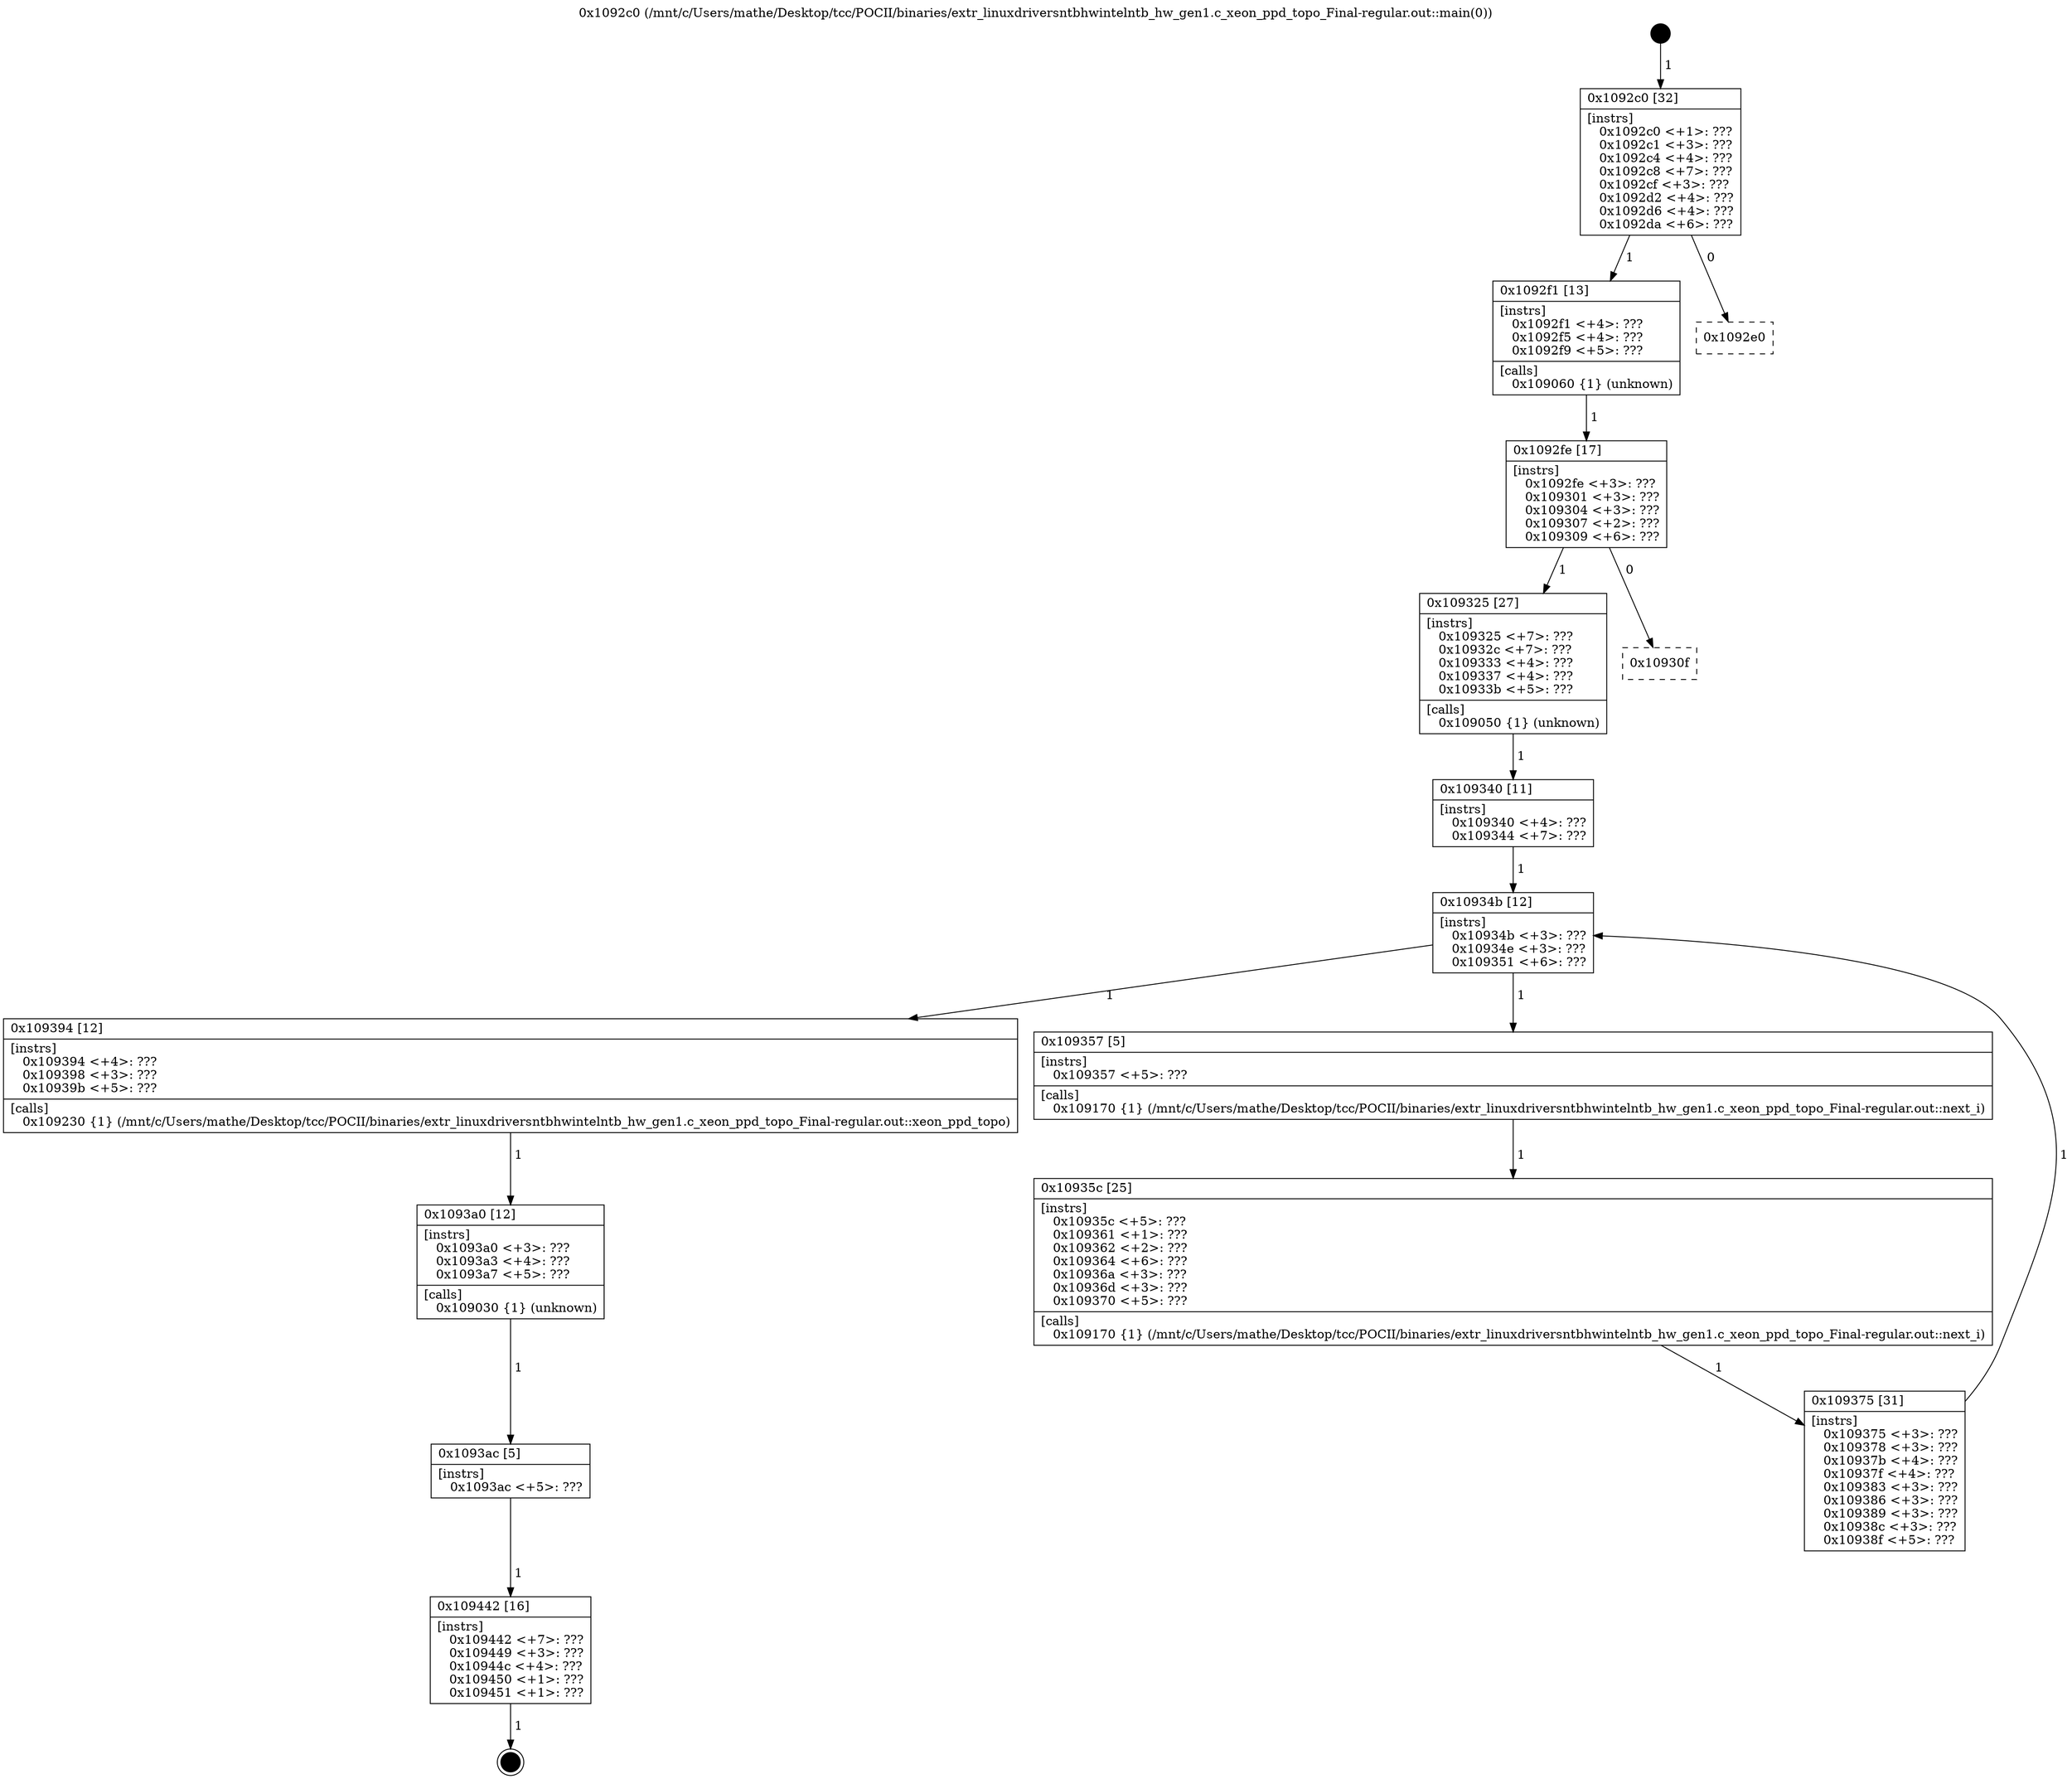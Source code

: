 digraph "0x1092c0" {
  label = "0x1092c0 (/mnt/c/Users/mathe/Desktop/tcc/POCII/binaries/extr_linuxdriversntbhwintelntb_hw_gen1.c_xeon_ppd_topo_Final-regular.out::main(0))"
  labelloc = "t"
  node[shape=record]

  Entry [label="",width=0.3,height=0.3,shape=circle,fillcolor=black,style=filled]
  "0x1092c0" [label="{
     0x1092c0 [32]\l
     | [instrs]\l
     &nbsp;&nbsp;0x1092c0 \<+1\>: ???\l
     &nbsp;&nbsp;0x1092c1 \<+3\>: ???\l
     &nbsp;&nbsp;0x1092c4 \<+4\>: ???\l
     &nbsp;&nbsp;0x1092c8 \<+7\>: ???\l
     &nbsp;&nbsp;0x1092cf \<+3\>: ???\l
     &nbsp;&nbsp;0x1092d2 \<+4\>: ???\l
     &nbsp;&nbsp;0x1092d6 \<+4\>: ???\l
     &nbsp;&nbsp;0x1092da \<+6\>: ???\l
  }"]
  "0x1092f1" [label="{
     0x1092f1 [13]\l
     | [instrs]\l
     &nbsp;&nbsp;0x1092f1 \<+4\>: ???\l
     &nbsp;&nbsp;0x1092f5 \<+4\>: ???\l
     &nbsp;&nbsp;0x1092f9 \<+5\>: ???\l
     | [calls]\l
     &nbsp;&nbsp;0x109060 \{1\} (unknown)\l
  }"]
  "0x1092e0" [label="{
     0x1092e0\l
  }", style=dashed]
  "0x1092fe" [label="{
     0x1092fe [17]\l
     | [instrs]\l
     &nbsp;&nbsp;0x1092fe \<+3\>: ???\l
     &nbsp;&nbsp;0x109301 \<+3\>: ???\l
     &nbsp;&nbsp;0x109304 \<+3\>: ???\l
     &nbsp;&nbsp;0x109307 \<+2\>: ???\l
     &nbsp;&nbsp;0x109309 \<+6\>: ???\l
  }"]
  "0x109325" [label="{
     0x109325 [27]\l
     | [instrs]\l
     &nbsp;&nbsp;0x109325 \<+7\>: ???\l
     &nbsp;&nbsp;0x10932c \<+7\>: ???\l
     &nbsp;&nbsp;0x109333 \<+4\>: ???\l
     &nbsp;&nbsp;0x109337 \<+4\>: ???\l
     &nbsp;&nbsp;0x10933b \<+5\>: ???\l
     | [calls]\l
     &nbsp;&nbsp;0x109050 \{1\} (unknown)\l
  }"]
  "0x10930f" [label="{
     0x10930f\l
  }", style=dashed]
  "0x10934b" [label="{
     0x10934b [12]\l
     | [instrs]\l
     &nbsp;&nbsp;0x10934b \<+3\>: ???\l
     &nbsp;&nbsp;0x10934e \<+3\>: ???\l
     &nbsp;&nbsp;0x109351 \<+6\>: ???\l
  }"]
  "0x109394" [label="{
     0x109394 [12]\l
     | [instrs]\l
     &nbsp;&nbsp;0x109394 \<+4\>: ???\l
     &nbsp;&nbsp;0x109398 \<+3\>: ???\l
     &nbsp;&nbsp;0x10939b \<+5\>: ???\l
     | [calls]\l
     &nbsp;&nbsp;0x109230 \{1\} (/mnt/c/Users/mathe/Desktop/tcc/POCII/binaries/extr_linuxdriversntbhwintelntb_hw_gen1.c_xeon_ppd_topo_Final-regular.out::xeon_ppd_topo)\l
  }"]
  "0x109357" [label="{
     0x109357 [5]\l
     | [instrs]\l
     &nbsp;&nbsp;0x109357 \<+5\>: ???\l
     | [calls]\l
     &nbsp;&nbsp;0x109170 \{1\} (/mnt/c/Users/mathe/Desktop/tcc/POCII/binaries/extr_linuxdriversntbhwintelntb_hw_gen1.c_xeon_ppd_topo_Final-regular.out::next_i)\l
  }"]
  "0x10935c" [label="{
     0x10935c [25]\l
     | [instrs]\l
     &nbsp;&nbsp;0x10935c \<+5\>: ???\l
     &nbsp;&nbsp;0x109361 \<+1\>: ???\l
     &nbsp;&nbsp;0x109362 \<+2\>: ???\l
     &nbsp;&nbsp;0x109364 \<+6\>: ???\l
     &nbsp;&nbsp;0x10936a \<+3\>: ???\l
     &nbsp;&nbsp;0x10936d \<+3\>: ???\l
     &nbsp;&nbsp;0x109370 \<+5\>: ???\l
     | [calls]\l
     &nbsp;&nbsp;0x109170 \{1\} (/mnt/c/Users/mathe/Desktop/tcc/POCII/binaries/extr_linuxdriversntbhwintelntb_hw_gen1.c_xeon_ppd_topo_Final-regular.out::next_i)\l
  }"]
  "0x109375" [label="{
     0x109375 [31]\l
     | [instrs]\l
     &nbsp;&nbsp;0x109375 \<+3\>: ???\l
     &nbsp;&nbsp;0x109378 \<+3\>: ???\l
     &nbsp;&nbsp;0x10937b \<+4\>: ???\l
     &nbsp;&nbsp;0x10937f \<+4\>: ???\l
     &nbsp;&nbsp;0x109383 \<+3\>: ???\l
     &nbsp;&nbsp;0x109386 \<+3\>: ???\l
     &nbsp;&nbsp;0x109389 \<+3\>: ???\l
     &nbsp;&nbsp;0x10938c \<+3\>: ???\l
     &nbsp;&nbsp;0x10938f \<+5\>: ???\l
  }"]
  "0x109340" [label="{
     0x109340 [11]\l
     | [instrs]\l
     &nbsp;&nbsp;0x109340 \<+4\>: ???\l
     &nbsp;&nbsp;0x109344 \<+7\>: ???\l
  }"]
  "0x1093a0" [label="{
     0x1093a0 [12]\l
     | [instrs]\l
     &nbsp;&nbsp;0x1093a0 \<+3\>: ???\l
     &nbsp;&nbsp;0x1093a3 \<+4\>: ???\l
     &nbsp;&nbsp;0x1093a7 \<+5\>: ???\l
     | [calls]\l
     &nbsp;&nbsp;0x109030 \{1\} (unknown)\l
  }"]
  "0x1093ac" [label="{
     0x1093ac [5]\l
     | [instrs]\l
     &nbsp;&nbsp;0x1093ac \<+5\>: ???\l
  }"]
  "0x109442" [label="{
     0x109442 [16]\l
     | [instrs]\l
     &nbsp;&nbsp;0x109442 \<+7\>: ???\l
     &nbsp;&nbsp;0x109449 \<+3\>: ???\l
     &nbsp;&nbsp;0x10944c \<+4\>: ???\l
     &nbsp;&nbsp;0x109450 \<+1\>: ???\l
     &nbsp;&nbsp;0x109451 \<+1\>: ???\l
  }"]
  Exit [label="",width=0.3,height=0.3,shape=circle,fillcolor=black,style=filled,peripheries=2]
  Entry -> "0x1092c0" [label=" 1"]
  "0x1092c0" -> "0x1092f1" [label=" 1"]
  "0x1092c0" -> "0x1092e0" [label=" 0"]
  "0x1092f1" -> "0x1092fe" [label=" 1"]
  "0x1092fe" -> "0x109325" [label=" 1"]
  "0x1092fe" -> "0x10930f" [label=" 0"]
  "0x109325" -> "0x109340" [label=" 1"]
  "0x10934b" -> "0x109394" [label=" 1"]
  "0x10934b" -> "0x109357" [label=" 1"]
  "0x109357" -> "0x10935c" [label=" 1"]
  "0x10935c" -> "0x109375" [label=" 1"]
  "0x109340" -> "0x10934b" [label=" 1"]
  "0x109375" -> "0x10934b" [label=" 1"]
  "0x109394" -> "0x1093a0" [label=" 1"]
  "0x1093a0" -> "0x1093ac" [label=" 1"]
  "0x1093ac" -> "0x109442" [label=" 1"]
  "0x109442" -> Exit [label=" 1"]
}
